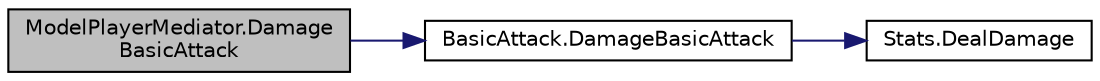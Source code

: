 digraph "ModelPlayerMediator.DamageBasicAttack"
{
 // INTERACTIVE_SVG=YES
 // LATEX_PDF_SIZE
  edge [fontname="Helvetica",fontsize="10",labelfontname="Helvetica",labelfontsize="10"];
  node [fontname="Helvetica",fontsize="10",shape=record];
  rankdir="LR";
  Node1 [label="ModelPlayerMediator.Damage\lBasicAttack",height=0.2,width=0.4,color="black", fillcolor="grey75", style="filled", fontcolor="black",tooltip=" "];
  Node1 -> Node2 [color="midnightblue",fontsize="10",style="solid",fontname="Helvetica"];
  Node2 [label="BasicAttack.DamageBasicAttack",height=0.2,width=0.4,color="black", fillcolor="white", style="filled",URL="$class_basic_attack.html#ab41a7fd3006e5a8a3d2d8399d41e630f",tooltip=" "];
  Node2 -> Node3 [color="midnightblue",fontsize="10",style="solid",fontname="Helvetica"];
  Node3 [label="Stats.DealDamage",height=0.2,width=0.4,color="black", fillcolor="white", style="filled",URL="$class_stats.html#acebcf18ce39553a9c811f368a56a5583",tooltip="Specify the amount of damage and the Inventory that the amount of Gold will go in if it is hit for th..."];
}

